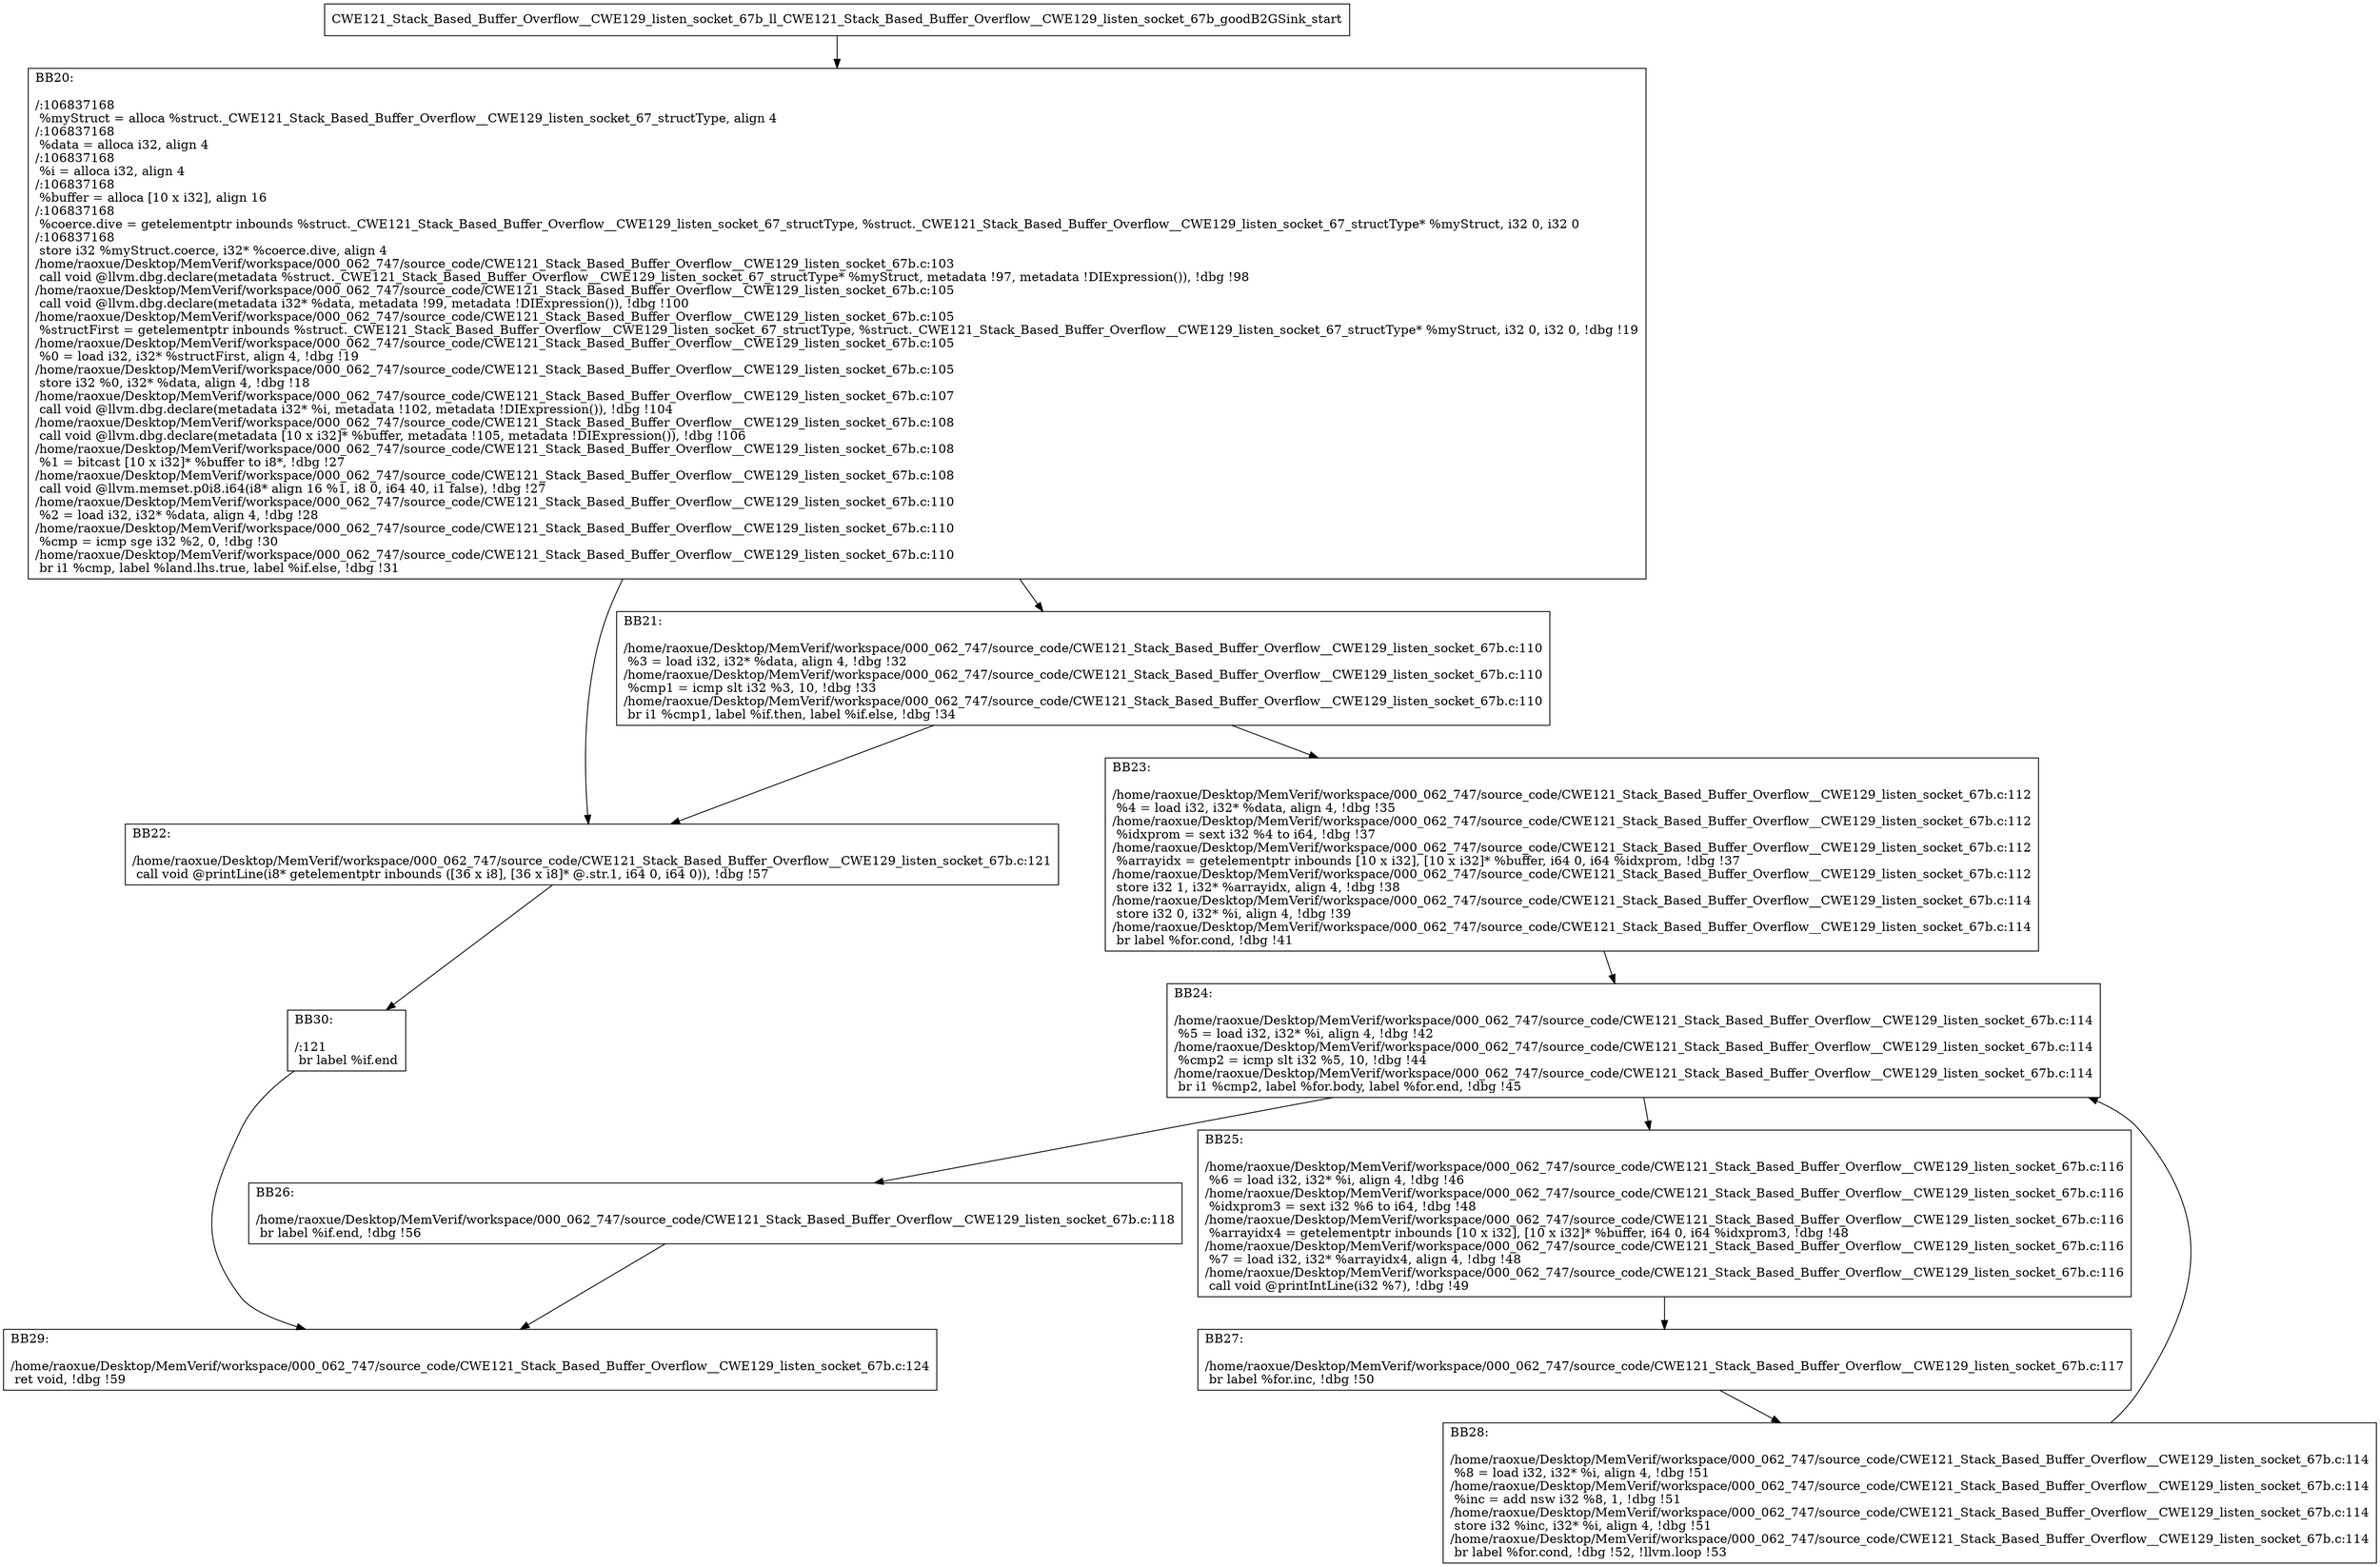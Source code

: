 digraph "CFG for'CWE121_Stack_Based_Buffer_Overflow__CWE129_listen_socket_67b_ll_CWE121_Stack_Based_Buffer_Overflow__CWE129_listen_socket_67b_goodB2GSink' function" {
	BBCWE121_Stack_Based_Buffer_Overflow__CWE129_listen_socket_67b_ll_CWE121_Stack_Based_Buffer_Overflow__CWE129_listen_socket_67b_goodB2GSink_start[shape=record,label="{CWE121_Stack_Based_Buffer_Overflow__CWE129_listen_socket_67b_ll_CWE121_Stack_Based_Buffer_Overflow__CWE129_listen_socket_67b_goodB2GSink_start}"];
	BBCWE121_Stack_Based_Buffer_Overflow__CWE129_listen_socket_67b_ll_CWE121_Stack_Based_Buffer_Overflow__CWE129_listen_socket_67b_goodB2GSink_start-> CWE121_Stack_Based_Buffer_Overflow__CWE129_listen_socket_67b_ll_CWE121_Stack_Based_Buffer_Overflow__CWE129_listen_socket_67b_goodB2GSinkBB20;
	CWE121_Stack_Based_Buffer_Overflow__CWE129_listen_socket_67b_ll_CWE121_Stack_Based_Buffer_Overflow__CWE129_listen_socket_67b_goodB2GSinkBB20 [shape=record, label="{BB20:\l\l/:106837168\l
  %myStruct = alloca %struct._CWE121_Stack_Based_Buffer_Overflow__CWE129_listen_socket_67_structType, align 4\l
/:106837168\l
  %data = alloca i32, align 4\l
/:106837168\l
  %i = alloca i32, align 4\l
/:106837168\l
  %buffer = alloca [10 x i32], align 16\l
/:106837168\l
  %coerce.dive = getelementptr inbounds %struct._CWE121_Stack_Based_Buffer_Overflow__CWE129_listen_socket_67_structType, %struct._CWE121_Stack_Based_Buffer_Overflow__CWE129_listen_socket_67_structType* %myStruct, i32 0, i32 0\l
/:106837168\l
  store i32 %myStruct.coerce, i32* %coerce.dive, align 4\l
/home/raoxue/Desktop/MemVerif/workspace/000_062_747/source_code/CWE121_Stack_Based_Buffer_Overflow__CWE129_listen_socket_67b.c:103\l
  call void @llvm.dbg.declare(metadata %struct._CWE121_Stack_Based_Buffer_Overflow__CWE129_listen_socket_67_structType* %myStruct, metadata !97, metadata !DIExpression()), !dbg !98\l
/home/raoxue/Desktop/MemVerif/workspace/000_062_747/source_code/CWE121_Stack_Based_Buffer_Overflow__CWE129_listen_socket_67b.c:105\l
  call void @llvm.dbg.declare(metadata i32* %data, metadata !99, metadata !DIExpression()), !dbg !100\l
/home/raoxue/Desktop/MemVerif/workspace/000_062_747/source_code/CWE121_Stack_Based_Buffer_Overflow__CWE129_listen_socket_67b.c:105\l
  %structFirst = getelementptr inbounds %struct._CWE121_Stack_Based_Buffer_Overflow__CWE129_listen_socket_67_structType, %struct._CWE121_Stack_Based_Buffer_Overflow__CWE129_listen_socket_67_structType* %myStruct, i32 0, i32 0, !dbg !19\l
/home/raoxue/Desktop/MemVerif/workspace/000_062_747/source_code/CWE121_Stack_Based_Buffer_Overflow__CWE129_listen_socket_67b.c:105\l
  %0 = load i32, i32* %structFirst, align 4, !dbg !19\l
/home/raoxue/Desktop/MemVerif/workspace/000_062_747/source_code/CWE121_Stack_Based_Buffer_Overflow__CWE129_listen_socket_67b.c:105\l
  store i32 %0, i32* %data, align 4, !dbg !18\l
/home/raoxue/Desktop/MemVerif/workspace/000_062_747/source_code/CWE121_Stack_Based_Buffer_Overflow__CWE129_listen_socket_67b.c:107\l
  call void @llvm.dbg.declare(metadata i32* %i, metadata !102, metadata !DIExpression()), !dbg !104\l
/home/raoxue/Desktop/MemVerif/workspace/000_062_747/source_code/CWE121_Stack_Based_Buffer_Overflow__CWE129_listen_socket_67b.c:108\l
  call void @llvm.dbg.declare(metadata [10 x i32]* %buffer, metadata !105, metadata !DIExpression()), !dbg !106\l
/home/raoxue/Desktop/MemVerif/workspace/000_062_747/source_code/CWE121_Stack_Based_Buffer_Overflow__CWE129_listen_socket_67b.c:108\l
  %1 = bitcast [10 x i32]* %buffer to i8*, !dbg !27\l
/home/raoxue/Desktop/MemVerif/workspace/000_062_747/source_code/CWE121_Stack_Based_Buffer_Overflow__CWE129_listen_socket_67b.c:108\l
  call void @llvm.memset.p0i8.i64(i8* align 16 %1, i8 0, i64 40, i1 false), !dbg !27\l
/home/raoxue/Desktop/MemVerif/workspace/000_062_747/source_code/CWE121_Stack_Based_Buffer_Overflow__CWE129_listen_socket_67b.c:110\l
  %2 = load i32, i32* %data, align 4, !dbg !28\l
/home/raoxue/Desktop/MemVerif/workspace/000_062_747/source_code/CWE121_Stack_Based_Buffer_Overflow__CWE129_listen_socket_67b.c:110\l
  %cmp = icmp sge i32 %2, 0, !dbg !30\l
/home/raoxue/Desktop/MemVerif/workspace/000_062_747/source_code/CWE121_Stack_Based_Buffer_Overflow__CWE129_listen_socket_67b.c:110\l
  br i1 %cmp, label %land.lhs.true, label %if.else, !dbg !31\l
}"];
	CWE121_Stack_Based_Buffer_Overflow__CWE129_listen_socket_67b_ll_CWE121_Stack_Based_Buffer_Overflow__CWE129_listen_socket_67b_goodB2GSinkBB20-> CWE121_Stack_Based_Buffer_Overflow__CWE129_listen_socket_67b_ll_CWE121_Stack_Based_Buffer_Overflow__CWE129_listen_socket_67b_goodB2GSinkBB21;
	CWE121_Stack_Based_Buffer_Overflow__CWE129_listen_socket_67b_ll_CWE121_Stack_Based_Buffer_Overflow__CWE129_listen_socket_67b_goodB2GSinkBB20-> CWE121_Stack_Based_Buffer_Overflow__CWE129_listen_socket_67b_ll_CWE121_Stack_Based_Buffer_Overflow__CWE129_listen_socket_67b_goodB2GSinkBB22;
	CWE121_Stack_Based_Buffer_Overflow__CWE129_listen_socket_67b_ll_CWE121_Stack_Based_Buffer_Overflow__CWE129_listen_socket_67b_goodB2GSinkBB21 [shape=record, label="{BB21:\l\l/home/raoxue/Desktop/MemVerif/workspace/000_062_747/source_code/CWE121_Stack_Based_Buffer_Overflow__CWE129_listen_socket_67b.c:110\l
  %3 = load i32, i32* %data, align 4, !dbg !32\l
/home/raoxue/Desktop/MemVerif/workspace/000_062_747/source_code/CWE121_Stack_Based_Buffer_Overflow__CWE129_listen_socket_67b.c:110\l
  %cmp1 = icmp slt i32 %3, 10, !dbg !33\l
/home/raoxue/Desktop/MemVerif/workspace/000_062_747/source_code/CWE121_Stack_Based_Buffer_Overflow__CWE129_listen_socket_67b.c:110\l
  br i1 %cmp1, label %if.then, label %if.else, !dbg !34\l
}"];
	CWE121_Stack_Based_Buffer_Overflow__CWE129_listen_socket_67b_ll_CWE121_Stack_Based_Buffer_Overflow__CWE129_listen_socket_67b_goodB2GSinkBB21-> CWE121_Stack_Based_Buffer_Overflow__CWE129_listen_socket_67b_ll_CWE121_Stack_Based_Buffer_Overflow__CWE129_listen_socket_67b_goodB2GSinkBB23;
	CWE121_Stack_Based_Buffer_Overflow__CWE129_listen_socket_67b_ll_CWE121_Stack_Based_Buffer_Overflow__CWE129_listen_socket_67b_goodB2GSinkBB21-> CWE121_Stack_Based_Buffer_Overflow__CWE129_listen_socket_67b_ll_CWE121_Stack_Based_Buffer_Overflow__CWE129_listen_socket_67b_goodB2GSinkBB22;
	CWE121_Stack_Based_Buffer_Overflow__CWE129_listen_socket_67b_ll_CWE121_Stack_Based_Buffer_Overflow__CWE129_listen_socket_67b_goodB2GSinkBB23 [shape=record, label="{BB23:\l\l/home/raoxue/Desktop/MemVerif/workspace/000_062_747/source_code/CWE121_Stack_Based_Buffer_Overflow__CWE129_listen_socket_67b.c:112\l
  %4 = load i32, i32* %data, align 4, !dbg !35\l
/home/raoxue/Desktop/MemVerif/workspace/000_062_747/source_code/CWE121_Stack_Based_Buffer_Overflow__CWE129_listen_socket_67b.c:112\l
  %idxprom = sext i32 %4 to i64, !dbg !37\l
/home/raoxue/Desktop/MemVerif/workspace/000_062_747/source_code/CWE121_Stack_Based_Buffer_Overflow__CWE129_listen_socket_67b.c:112\l
  %arrayidx = getelementptr inbounds [10 x i32], [10 x i32]* %buffer, i64 0, i64 %idxprom, !dbg !37\l
/home/raoxue/Desktop/MemVerif/workspace/000_062_747/source_code/CWE121_Stack_Based_Buffer_Overflow__CWE129_listen_socket_67b.c:112\l
  store i32 1, i32* %arrayidx, align 4, !dbg !38\l
/home/raoxue/Desktop/MemVerif/workspace/000_062_747/source_code/CWE121_Stack_Based_Buffer_Overflow__CWE129_listen_socket_67b.c:114\l
  store i32 0, i32* %i, align 4, !dbg !39\l
/home/raoxue/Desktop/MemVerif/workspace/000_062_747/source_code/CWE121_Stack_Based_Buffer_Overflow__CWE129_listen_socket_67b.c:114\l
  br label %for.cond, !dbg !41\l
}"];
	CWE121_Stack_Based_Buffer_Overflow__CWE129_listen_socket_67b_ll_CWE121_Stack_Based_Buffer_Overflow__CWE129_listen_socket_67b_goodB2GSinkBB23-> CWE121_Stack_Based_Buffer_Overflow__CWE129_listen_socket_67b_ll_CWE121_Stack_Based_Buffer_Overflow__CWE129_listen_socket_67b_goodB2GSinkBB24;
	CWE121_Stack_Based_Buffer_Overflow__CWE129_listen_socket_67b_ll_CWE121_Stack_Based_Buffer_Overflow__CWE129_listen_socket_67b_goodB2GSinkBB24 [shape=record, label="{BB24:\l\l/home/raoxue/Desktop/MemVerif/workspace/000_062_747/source_code/CWE121_Stack_Based_Buffer_Overflow__CWE129_listen_socket_67b.c:114\l
  %5 = load i32, i32* %i, align 4, !dbg !42\l
/home/raoxue/Desktop/MemVerif/workspace/000_062_747/source_code/CWE121_Stack_Based_Buffer_Overflow__CWE129_listen_socket_67b.c:114\l
  %cmp2 = icmp slt i32 %5, 10, !dbg !44\l
/home/raoxue/Desktop/MemVerif/workspace/000_062_747/source_code/CWE121_Stack_Based_Buffer_Overflow__CWE129_listen_socket_67b.c:114\l
  br i1 %cmp2, label %for.body, label %for.end, !dbg !45\l
}"];
	CWE121_Stack_Based_Buffer_Overflow__CWE129_listen_socket_67b_ll_CWE121_Stack_Based_Buffer_Overflow__CWE129_listen_socket_67b_goodB2GSinkBB24-> CWE121_Stack_Based_Buffer_Overflow__CWE129_listen_socket_67b_ll_CWE121_Stack_Based_Buffer_Overflow__CWE129_listen_socket_67b_goodB2GSinkBB25;
	CWE121_Stack_Based_Buffer_Overflow__CWE129_listen_socket_67b_ll_CWE121_Stack_Based_Buffer_Overflow__CWE129_listen_socket_67b_goodB2GSinkBB24-> CWE121_Stack_Based_Buffer_Overflow__CWE129_listen_socket_67b_ll_CWE121_Stack_Based_Buffer_Overflow__CWE129_listen_socket_67b_goodB2GSinkBB26;
	CWE121_Stack_Based_Buffer_Overflow__CWE129_listen_socket_67b_ll_CWE121_Stack_Based_Buffer_Overflow__CWE129_listen_socket_67b_goodB2GSinkBB25 [shape=record, label="{BB25:\l\l/home/raoxue/Desktop/MemVerif/workspace/000_062_747/source_code/CWE121_Stack_Based_Buffer_Overflow__CWE129_listen_socket_67b.c:116\l
  %6 = load i32, i32* %i, align 4, !dbg !46\l
/home/raoxue/Desktop/MemVerif/workspace/000_062_747/source_code/CWE121_Stack_Based_Buffer_Overflow__CWE129_listen_socket_67b.c:116\l
  %idxprom3 = sext i32 %6 to i64, !dbg !48\l
/home/raoxue/Desktop/MemVerif/workspace/000_062_747/source_code/CWE121_Stack_Based_Buffer_Overflow__CWE129_listen_socket_67b.c:116\l
  %arrayidx4 = getelementptr inbounds [10 x i32], [10 x i32]* %buffer, i64 0, i64 %idxprom3, !dbg !48\l
/home/raoxue/Desktop/MemVerif/workspace/000_062_747/source_code/CWE121_Stack_Based_Buffer_Overflow__CWE129_listen_socket_67b.c:116\l
  %7 = load i32, i32* %arrayidx4, align 4, !dbg !48\l
/home/raoxue/Desktop/MemVerif/workspace/000_062_747/source_code/CWE121_Stack_Based_Buffer_Overflow__CWE129_listen_socket_67b.c:116\l
  call void @printIntLine(i32 %7), !dbg !49\l
}"];
	CWE121_Stack_Based_Buffer_Overflow__CWE129_listen_socket_67b_ll_CWE121_Stack_Based_Buffer_Overflow__CWE129_listen_socket_67b_goodB2GSinkBB25-> CWE121_Stack_Based_Buffer_Overflow__CWE129_listen_socket_67b_ll_CWE121_Stack_Based_Buffer_Overflow__CWE129_listen_socket_67b_goodB2GSinkBB27;
	CWE121_Stack_Based_Buffer_Overflow__CWE129_listen_socket_67b_ll_CWE121_Stack_Based_Buffer_Overflow__CWE129_listen_socket_67b_goodB2GSinkBB27 [shape=record, label="{BB27:\l\l/home/raoxue/Desktop/MemVerif/workspace/000_062_747/source_code/CWE121_Stack_Based_Buffer_Overflow__CWE129_listen_socket_67b.c:117\l
  br label %for.inc, !dbg !50\l
}"];
	CWE121_Stack_Based_Buffer_Overflow__CWE129_listen_socket_67b_ll_CWE121_Stack_Based_Buffer_Overflow__CWE129_listen_socket_67b_goodB2GSinkBB27-> CWE121_Stack_Based_Buffer_Overflow__CWE129_listen_socket_67b_ll_CWE121_Stack_Based_Buffer_Overflow__CWE129_listen_socket_67b_goodB2GSinkBB28;
	CWE121_Stack_Based_Buffer_Overflow__CWE129_listen_socket_67b_ll_CWE121_Stack_Based_Buffer_Overflow__CWE129_listen_socket_67b_goodB2GSinkBB28 [shape=record, label="{BB28:\l\l/home/raoxue/Desktop/MemVerif/workspace/000_062_747/source_code/CWE121_Stack_Based_Buffer_Overflow__CWE129_listen_socket_67b.c:114\l
  %8 = load i32, i32* %i, align 4, !dbg !51\l
/home/raoxue/Desktop/MemVerif/workspace/000_062_747/source_code/CWE121_Stack_Based_Buffer_Overflow__CWE129_listen_socket_67b.c:114\l
  %inc = add nsw i32 %8, 1, !dbg !51\l
/home/raoxue/Desktop/MemVerif/workspace/000_062_747/source_code/CWE121_Stack_Based_Buffer_Overflow__CWE129_listen_socket_67b.c:114\l
  store i32 %inc, i32* %i, align 4, !dbg !51\l
/home/raoxue/Desktop/MemVerif/workspace/000_062_747/source_code/CWE121_Stack_Based_Buffer_Overflow__CWE129_listen_socket_67b.c:114\l
  br label %for.cond, !dbg !52, !llvm.loop !53\l
}"];
	CWE121_Stack_Based_Buffer_Overflow__CWE129_listen_socket_67b_ll_CWE121_Stack_Based_Buffer_Overflow__CWE129_listen_socket_67b_goodB2GSinkBB28-> CWE121_Stack_Based_Buffer_Overflow__CWE129_listen_socket_67b_ll_CWE121_Stack_Based_Buffer_Overflow__CWE129_listen_socket_67b_goodB2GSinkBB24;
	CWE121_Stack_Based_Buffer_Overflow__CWE129_listen_socket_67b_ll_CWE121_Stack_Based_Buffer_Overflow__CWE129_listen_socket_67b_goodB2GSinkBB26 [shape=record, label="{BB26:\l\l/home/raoxue/Desktop/MemVerif/workspace/000_062_747/source_code/CWE121_Stack_Based_Buffer_Overflow__CWE129_listen_socket_67b.c:118\l
  br label %if.end, !dbg !56\l
}"];
	CWE121_Stack_Based_Buffer_Overflow__CWE129_listen_socket_67b_ll_CWE121_Stack_Based_Buffer_Overflow__CWE129_listen_socket_67b_goodB2GSinkBB26-> CWE121_Stack_Based_Buffer_Overflow__CWE129_listen_socket_67b_ll_CWE121_Stack_Based_Buffer_Overflow__CWE129_listen_socket_67b_goodB2GSinkBB29;
	CWE121_Stack_Based_Buffer_Overflow__CWE129_listen_socket_67b_ll_CWE121_Stack_Based_Buffer_Overflow__CWE129_listen_socket_67b_goodB2GSinkBB22 [shape=record, label="{BB22:\l\l/home/raoxue/Desktop/MemVerif/workspace/000_062_747/source_code/CWE121_Stack_Based_Buffer_Overflow__CWE129_listen_socket_67b.c:121\l
  call void @printLine(i8* getelementptr inbounds ([36 x i8], [36 x i8]* @.str.1, i64 0, i64 0)), !dbg !57\l
}"];
	CWE121_Stack_Based_Buffer_Overflow__CWE129_listen_socket_67b_ll_CWE121_Stack_Based_Buffer_Overflow__CWE129_listen_socket_67b_goodB2GSinkBB22-> CWE121_Stack_Based_Buffer_Overflow__CWE129_listen_socket_67b_ll_CWE121_Stack_Based_Buffer_Overflow__CWE129_listen_socket_67b_goodB2GSinkBB30;
	CWE121_Stack_Based_Buffer_Overflow__CWE129_listen_socket_67b_ll_CWE121_Stack_Based_Buffer_Overflow__CWE129_listen_socket_67b_goodB2GSinkBB30 [shape=record, label="{BB30:\l\l/:121\l
  br label %if.end\l
}"];
	CWE121_Stack_Based_Buffer_Overflow__CWE129_listen_socket_67b_ll_CWE121_Stack_Based_Buffer_Overflow__CWE129_listen_socket_67b_goodB2GSinkBB30-> CWE121_Stack_Based_Buffer_Overflow__CWE129_listen_socket_67b_ll_CWE121_Stack_Based_Buffer_Overflow__CWE129_listen_socket_67b_goodB2GSinkBB29;
	CWE121_Stack_Based_Buffer_Overflow__CWE129_listen_socket_67b_ll_CWE121_Stack_Based_Buffer_Overflow__CWE129_listen_socket_67b_goodB2GSinkBB29 [shape=record, label="{BB29:\l\l/home/raoxue/Desktop/MemVerif/workspace/000_062_747/source_code/CWE121_Stack_Based_Buffer_Overflow__CWE129_listen_socket_67b.c:124\l
  ret void, !dbg !59\l
}"];
}

